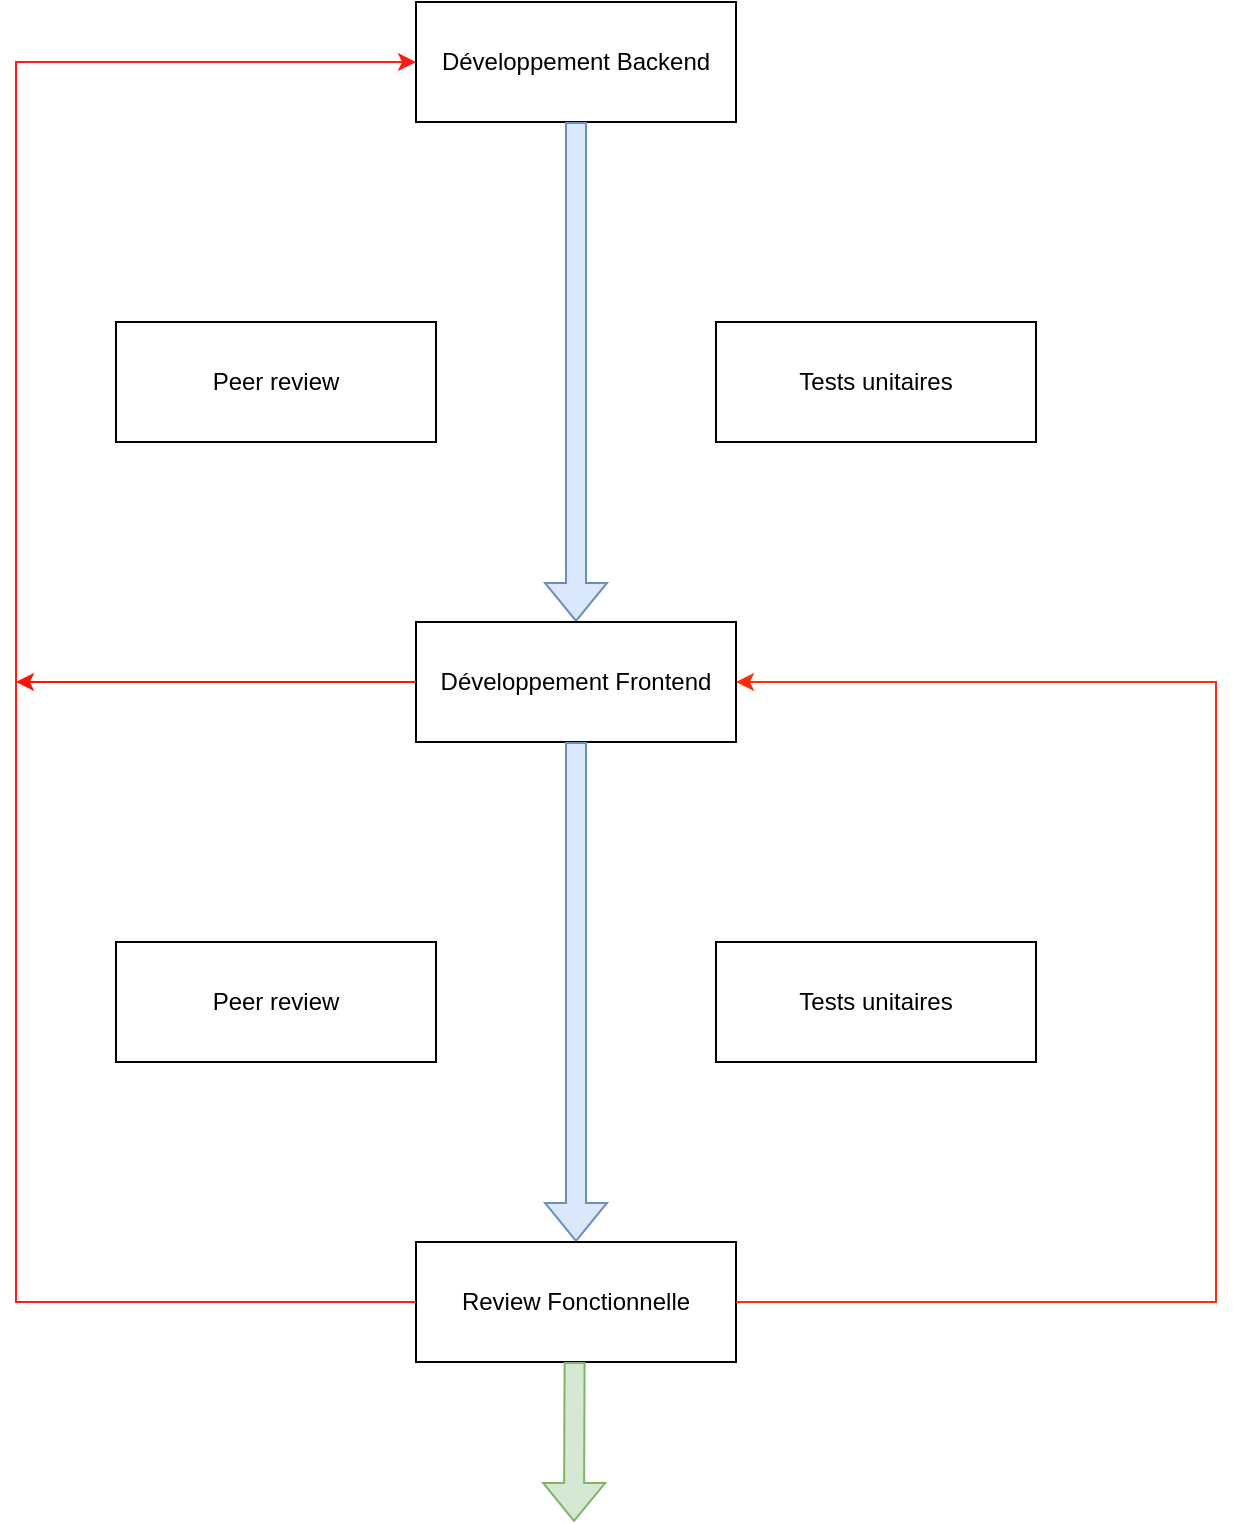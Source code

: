 <mxfile version="15.9.1" type="device"><diagram id="C50av7M35uaRlmHh4Hfs" name="Page-1"><mxGraphModel dx="2031" dy="1009" grid="1" gridSize="10" guides="1" tooltips="1" connect="1" arrows="1" fold="1" page="1" pageScale="1" pageWidth="827" pageHeight="1169" math="0" shadow="0"><root><mxCell id="0"/><mxCell id="1" parent="0"/><mxCell id="_22woNCpXkILXxoqAyvt-1" value="" style="shape=image;html=1;verticalAlign=top;verticalLabelPosition=bottom;labelBackgroundColor=#ffffff;imageAspect=0;aspect=fixed;image=https://cdn2.iconfinder.com/data/icons/essential-web-2/50/sync-reload-refreshh-synchronization-loop-128.png" vertex="1" parent="1"><mxGeometry x="296" y="180" width="128" height="128" as="geometry"/></mxCell><mxCell id="_22woNCpXkILXxoqAyvt-2" value="Développement Backend" style="rounded=0;whiteSpace=wrap;html=1;" vertex="1" parent="1"><mxGeometry x="280" y="50" width="160" height="60" as="geometry"/></mxCell><mxCell id="_22woNCpXkILXxoqAyvt-3" value="Tests unitaires" style="rounded=0;whiteSpace=wrap;html=1;" vertex="1" parent="1"><mxGeometry x="430" y="210" width="160" height="60" as="geometry"/></mxCell><mxCell id="_22woNCpXkILXxoqAyvt-5" value="" style="shape=flexArrow;endArrow=classic;html=1;rounded=0;exitX=0.5;exitY=1;exitDx=0;exitDy=0;fillColor=#dae8fc;strokeColor=#6c8ebf;" edge="1" parent="1" source="_22woNCpXkILXxoqAyvt-2"><mxGeometry width="50" height="50" relative="1" as="geometry"><mxPoint x="390" y="390" as="sourcePoint"/><mxPoint x="360" y="360" as="targetPoint"/></mxGeometry></mxCell><mxCell id="_22woNCpXkILXxoqAyvt-4" value="Peer review" style="rounded=0;whiteSpace=wrap;html=1;" vertex="1" parent="1"><mxGeometry x="130" y="210" width="160" height="60" as="geometry"/></mxCell><mxCell id="_22woNCpXkILXxoqAyvt-6" value="Développement Frontend" style="rounded=0;whiteSpace=wrap;html=1;" vertex="1" parent="1"><mxGeometry x="280" y="360" width="160" height="60" as="geometry"/></mxCell><mxCell id="_22woNCpXkILXxoqAyvt-7" value="" style="shape=image;html=1;verticalAlign=top;verticalLabelPosition=bottom;labelBackgroundColor=#ffffff;imageAspect=0;aspect=fixed;image=https://cdn2.iconfinder.com/data/icons/essential-web-2/50/sync-reload-refreshh-synchronization-loop-128.png" vertex="1" parent="1"><mxGeometry x="296" y="490" width="128" height="128" as="geometry"/></mxCell><mxCell id="_22woNCpXkILXxoqAyvt-8" value="Tests unitaires" style="rounded=0;whiteSpace=wrap;html=1;" vertex="1" parent="1"><mxGeometry x="430" y="520" width="160" height="60" as="geometry"/></mxCell><mxCell id="_22woNCpXkILXxoqAyvt-9" value="" style="shape=flexArrow;endArrow=classic;html=1;rounded=0;exitX=0.5;exitY=1;exitDx=0;exitDy=0;fillColor=#dae8fc;strokeColor=#6c8ebf;" edge="1" parent="1"><mxGeometry width="50" height="50" relative="1" as="geometry"><mxPoint x="360" y="420" as="sourcePoint"/><mxPoint x="360" y="670" as="targetPoint"/></mxGeometry></mxCell><mxCell id="_22woNCpXkILXxoqAyvt-10" value="Peer review" style="rounded=0;whiteSpace=wrap;html=1;" vertex="1" parent="1"><mxGeometry x="130" y="520" width="160" height="60" as="geometry"/></mxCell><mxCell id="_22woNCpXkILXxoqAyvt-11" value="Review Fonctionnelle" style="rounded=0;whiteSpace=wrap;html=1;" vertex="1" parent="1"><mxGeometry x="280" y="670" width="160" height="60" as="geometry"/></mxCell><mxCell id="_22woNCpXkILXxoqAyvt-15" value="" style="endArrow=classic;html=1;rounded=0;entryX=1;entryY=0.5;entryDx=0;entryDy=0;exitX=1;exitY=0.5;exitDx=0;exitDy=0;strokeColor=#FF2D0D;" edge="1" parent="1" source="_22woNCpXkILXxoqAyvt-11" target="_22woNCpXkILXxoqAyvt-6"><mxGeometry width="50" height="50" relative="1" as="geometry"><mxPoint x="440" y="630" as="sourcePoint"/><mxPoint x="490" y="580" as="targetPoint"/><Array as="points"><mxPoint x="680" y="700"/><mxPoint x="680" y="390"/></Array></mxGeometry></mxCell><mxCell id="_22woNCpXkILXxoqAyvt-16" value="" style="endArrow=classic;html=1;rounded=0;exitX=0;exitY=0.5;exitDx=0;exitDy=0;entryX=0;entryY=0.5;entryDx=0;entryDy=0;strokeColor=#FF1C14;" edge="1" parent="1" source="_22woNCpXkILXxoqAyvt-11" target="_22woNCpXkILXxoqAyvt-2"><mxGeometry width="50" height="50" relative="1" as="geometry"><mxPoint x="440" y="630" as="sourcePoint"/><mxPoint x="230" y="100" as="targetPoint"/><Array as="points"><mxPoint x="80" y="700"/><mxPoint x="80" y="80"/></Array></mxGeometry></mxCell><mxCell id="_22woNCpXkILXxoqAyvt-17" value="" style="endArrow=classic;html=1;rounded=0;exitX=0;exitY=0.5;exitDx=0;exitDy=0;strokeColor=#FF120A;" edge="1" parent="1" source="_22woNCpXkILXxoqAyvt-6"><mxGeometry width="50" height="50" relative="1" as="geometry"><mxPoint x="420" y="510" as="sourcePoint"/><mxPoint x="80" y="390" as="targetPoint"/></mxGeometry></mxCell><mxCell id="_22woNCpXkILXxoqAyvt-18" value="" style="shape=flexArrow;endArrow=classic;html=1;rounded=0;exitX=0.5;exitY=1;exitDx=0;exitDy=0;fillColor=#d5e8d4;strokeColor=#82b366;" edge="1" parent="1"><mxGeometry width="50" height="50" relative="1" as="geometry"><mxPoint x="359.29" y="730" as="sourcePoint"/><mxPoint x="359" y="810" as="targetPoint"/></mxGeometry></mxCell></root></mxGraphModel></diagram></mxfile>